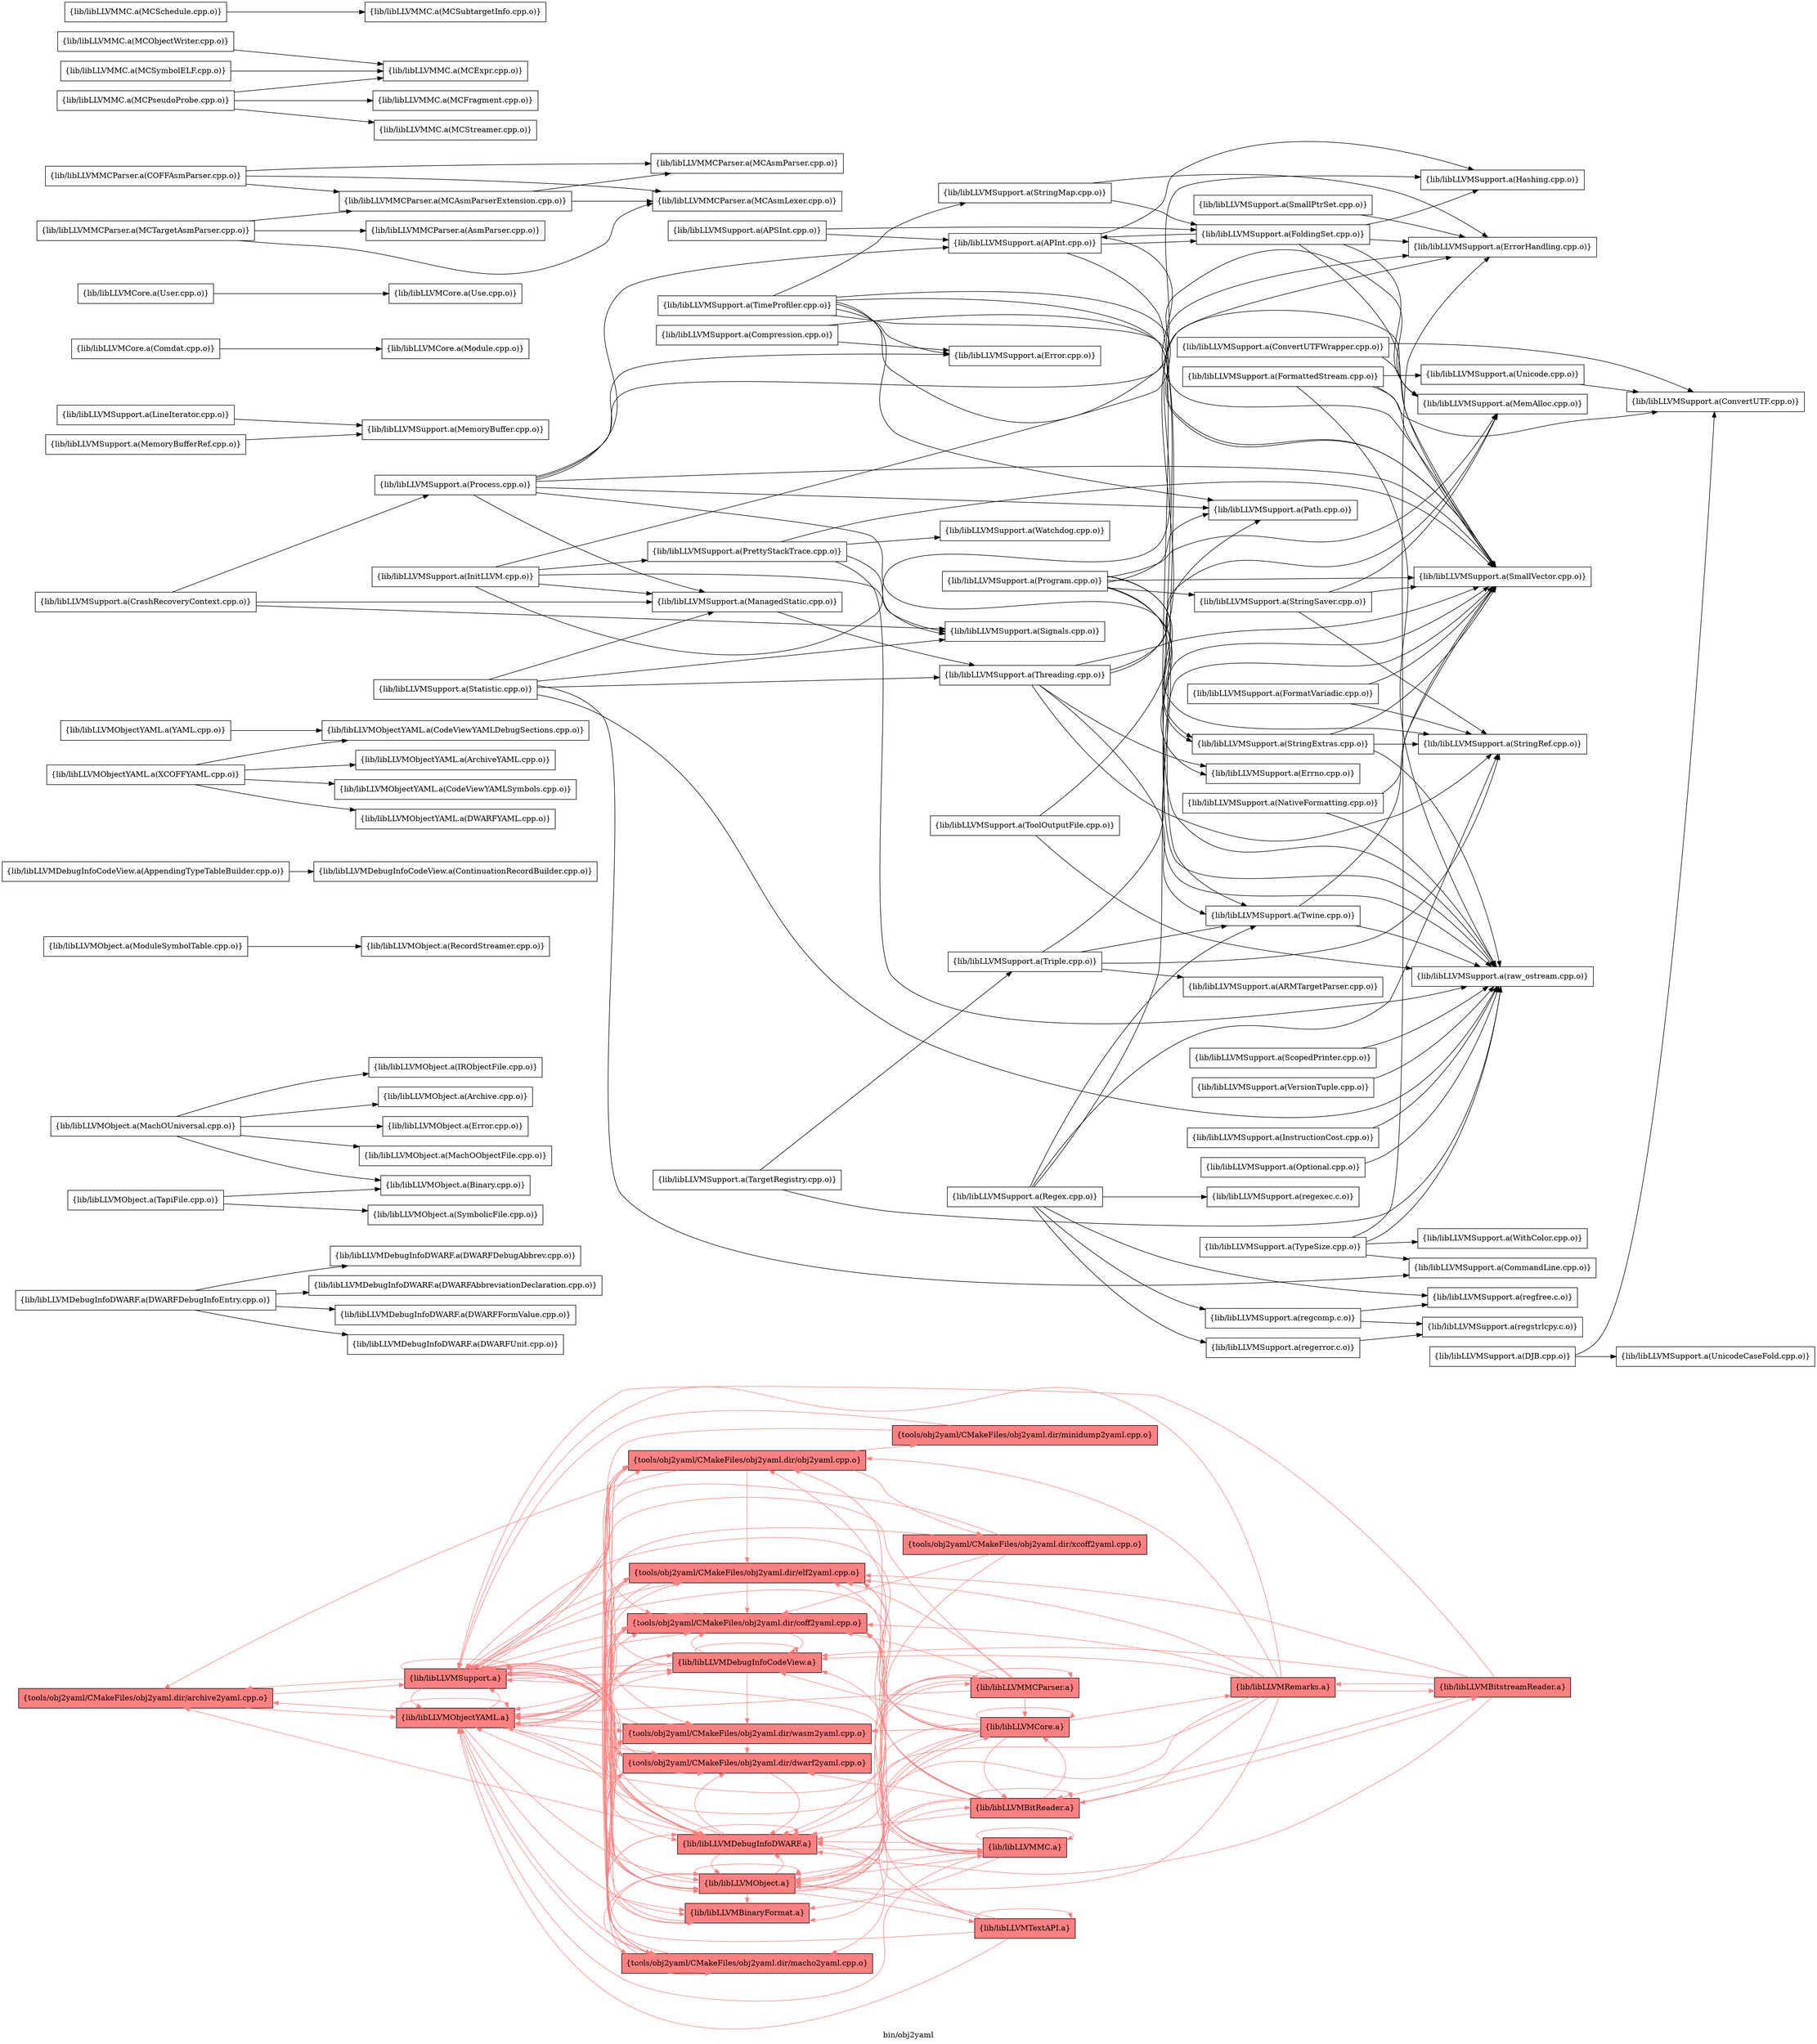 digraph "bin/obj2yaml" {
	label="bin/obj2yaml";
	rankdir="LR"
	{ rank=same; Node0x55c42f91d628;  }
	{ rank=same; Node0x55c42f925148; Node0x55c42f926098;  }
	{ rank=same; Node0x55c42f91e118; Node0x55c42f91e528; Node0x55c42f91d948; Node0x55c42f924dd8; Node0x55c42f91d718; Node0x55c42f91d1c8; Node0x55c42f9255f8; Node0x55c42f91c7c8; Node0x55c42f9214f8; Node0x55c42f91c908;  }
	{ rank=same; Node0x55c42f923618; Node0x55c42f924338; Node0x55c42f923d48; Node0x55c42f922df8; Node0x55c42f923b18; Node0x55c42f923c58; Node0x55c42f9242e8;  }

	Node0x55c42f91d628 [shape=record,shape=box,style=filled,fillcolor="1.000000 0.5 1",group=1,label="{tools/obj2yaml/CMakeFiles/obj2yaml.dir/archive2yaml.cpp.o}"];
	Node0x55c42f91d628 -> Node0x55c42f925148[color="1.000000 0.5 1"];
	Node0x55c42f91d628 -> Node0x55c42f926098[color="1.000000 0.5 1"];
	Node0x55c42f925148 [shape=record,shape=box,style=filled,fillcolor="1.000000 0.5 1",group=1,label="{lib/libLLVMObjectYAML.a}"];
	Node0x55c42f925148 -> Node0x55c42f91d628[color="1.000000 0.5 1"];
	Node0x55c42f925148 -> Node0x55c42f91e118[color="1.000000 0.5 1"];
	Node0x55c42f925148 -> Node0x55c42f925148[color="1.000000 0.5 1"];
	Node0x55c42f925148 -> Node0x55c42f926098[color="1.000000 0.5 1"];
	Node0x55c42f925148 -> Node0x55c42f91e528[color="1.000000 0.5 1"];
	Node0x55c42f925148 -> Node0x55c42f91d948[color="1.000000 0.5 1"];
	Node0x55c42f925148 -> Node0x55c42f924dd8[color="1.000000 0.5 1"];
	Node0x55c42f925148 -> Node0x55c42f91d718[color="1.000000 0.5 1"];
	Node0x55c42f925148 -> Node0x55c42f91d1c8[color="1.000000 0.5 1"];
	Node0x55c42f925148 -> Node0x55c42f9255f8[color="1.000000 0.5 1"];
	Node0x55c42f925148 -> Node0x55c42f91c7c8[color="1.000000 0.5 1"];
	Node0x55c42f925148 -> Node0x55c42f9214f8[color="1.000000 0.5 1"];
	Node0x55c42f926098 [shape=record,shape=box,style=filled,fillcolor="1.000000 0.5 1",group=1,label="{lib/libLLVMSupport.a}"];
	Node0x55c42f926098 -> Node0x55c42f9255f8[color="1.000000 0.5 1"];
	Node0x55c42f926098 -> Node0x55c42f926098[color="1.000000 0.5 1"];
	Node0x55c42f926098 -> Node0x55c42f91e118[color="1.000000 0.5 1"];
	Node0x55c42f926098 -> Node0x55c42f91e528[color="1.000000 0.5 1"];
	Node0x55c42f926098 -> Node0x55c42f91d718[color="1.000000 0.5 1"];
	Node0x55c42f926098 -> Node0x55c42f925148[color="1.000000 0.5 1"];
	Node0x55c42f926098 -> Node0x55c42f91c908[color="1.000000 0.5 1"];
	Node0x55c42f926098 -> Node0x55c42f924dd8[color="1.000000 0.5 1"];
	Node0x55c42f926098 -> Node0x55c42f91d1c8[color="1.000000 0.5 1"];
	Node0x55c42f926098 -> Node0x55c42f91d628[color="1.000000 0.5 1"];
	Node0x55c42f926098 -> Node0x55c42f91d948[color="1.000000 0.5 1"];
	Node0x55c42f91c908 [shape=record,shape=box,style=filled,fillcolor="1.000000 0.5 1",group=1,label="{tools/obj2yaml/CMakeFiles/obj2yaml.dir/obj2yaml.cpp.o}"];
	Node0x55c42f91c908 -> Node0x55c42f91d628[color="1.000000 0.5 1"];
	Node0x55c42f91c908 -> Node0x55c42f91e528[color="1.000000 0.5 1"];
	Node0x55c42f91c908 -> Node0x55c42f91e118[color="1.000000 0.5 1"];
	Node0x55c42f91c908 -> Node0x55c42f924dd8[color="1.000000 0.5 1"];
	Node0x55c42f91c908 -> Node0x55c42f923c58[color="1.000000 0.5 1"];
	Node0x55c42f91c908 -> Node0x55c42f9242e8[color="1.000000 0.5 1"];
	Node0x55c42f91c908 -> Node0x55c42f9214f8[color="1.000000 0.5 1"];
	Node0x55c42f91c908 -> Node0x55c42f91c7c8[color="1.000000 0.5 1"];
	Node0x55c42f91c908 -> Node0x55c42f9255f8[color="1.000000 0.5 1"];
	Node0x55c42f91c908 -> Node0x55c42f926098[color="1.000000 0.5 1"];
	Node0x55c42f91e528 [shape=record,shape=box,style=filled,fillcolor="1.000000 0.5 1",group=1,label="{tools/obj2yaml/CMakeFiles/obj2yaml.dir/coff2yaml.cpp.o}"];
	Node0x55c42f91e528 -> Node0x55c42f91d718[color="1.000000 0.5 1"];
	Node0x55c42f91e528 -> Node0x55c42f9255f8[color="1.000000 0.5 1"];
	Node0x55c42f91e528 -> Node0x55c42f925148[color="1.000000 0.5 1"];
	Node0x55c42f91e528 -> Node0x55c42f926098[color="1.000000 0.5 1"];
	Node0x55c42f91e118 [shape=record,shape=box,style=filled,fillcolor="1.000000 0.5 1",group=1,label="{tools/obj2yaml/CMakeFiles/obj2yaml.dir/elf2yaml.cpp.o}"];
	Node0x55c42f91e118 -> Node0x55c42f91e528[color="1.000000 0.5 1"];
	Node0x55c42f91e118 -> Node0x55c42f91d948[color="1.000000 0.5 1"];
	Node0x55c42f91e118 -> Node0x55c42f91d1c8[color="1.000000 0.5 1"];
	Node0x55c42f91e118 -> Node0x55c42f9255f8[color="1.000000 0.5 1"];
	Node0x55c42f91e118 -> Node0x55c42f925148[color="1.000000 0.5 1"];
	Node0x55c42f91e118 -> Node0x55c42f926098[color="1.000000 0.5 1"];
	Node0x55c42f924dd8 [shape=record,shape=box,style=filled,fillcolor="1.000000 0.5 1",group=1,label="{tools/obj2yaml/CMakeFiles/obj2yaml.dir/macho2yaml.cpp.o}"];
	Node0x55c42f924dd8 -> Node0x55c42f91e528[color="1.000000 0.5 1"];
	Node0x55c42f924dd8 -> Node0x55c42f91d948[color="1.000000 0.5 1"];
	Node0x55c42f924dd8 -> Node0x55c42f91e118[color="1.000000 0.5 1"];
	Node0x55c42f924dd8 -> Node0x55c42f91d1c8[color="1.000000 0.5 1"];
	Node0x55c42f924dd8 -> Node0x55c42f9255f8[color="1.000000 0.5 1"];
	Node0x55c42f924dd8 -> Node0x55c42f925148[color="1.000000 0.5 1"];
	Node0x55c42f924dd8 -> Node0x55c42f926098[color="1.000000 0.5 1"];
	Node0x55c42f923c58 [shape=record,shape=box,style=filled,fillcolor="1.000000 0.5 1",group=1,label="{tools/obj2yaml/CMakeFiles/obj2yaml.dir/minidump2yaml.cpp.o}"];
	Node0x55c42f923c58 -> Node0x55c42f925148[color="1.000000 0.5 1"];
	Node0x55c42f923c58 -> Node0x55c42f926098[color="1.000000 0.5 1"];
	Node0x55c42f9242e8 [shape=record,shape=box,style=filled,fillcolor="1.000000 0.5 1",group=1,label="{tools/obj2yaml/CMakeFiles/obj2yaml.dir/xcoff2yaml.cpp.o}"];
	Node0x55c42f9242e8 -> Node0x55c42f91e528[color="1.000000 0.5 1"];
	Node0x55c42f9242e8 -> Node0x55c42f9255f8[color="1.000000 0.5 1"];
	Node0x55c42f9242e8 -> Node0x55c42f925148[color="1.000000 0.5 1"];
	Node0x55c42f9242e8 -> Node0x55c42f926098[color="1.000000 0.5 1"];
	Node0x55c42f9214f8 [shape=record,shape=box,style=filled,fillcolor="1.000000 0.5 1",group=1,label="{tools/obj2yaml/CMakeFiles/obj2yaml.dir/wasm2yaml.cpp.o}"];
	Node0x55c42f9214f8 -> Node0x55c42f91d948[color="1.000000 0.5 1"];
	Node0x55c42f9214f8 -> Node0x55c42f9255f8[color="1.000000 0.5 1"];
	Node0x55c42f9214f8 -> Node0x55c42f925148[color="1.000000 0.5 1"];
	Node0x55c42f9214f8 -> Node0x55c42f926098[color="1.000000 0.5 1"];
	Node0x55c42f91c7c8 [shape=record,shape=box,style=filled,fillcolor="1.000000 0.5 1",group=1,label="{lib/libLLVMBinaryFormat.a}"];
	Node0x55c42f91c7c8 -> Node0x55c42f91c908[color="1.000000 0.5 1"];
	Node0x55c42f91c7c8 -> Node0x55c42f926098[color="1.000000 0.5 1"];
	Node0x55c42f9255f8 [shape=record,shape=box,style=filled,fillcolor="1.000000 0.5 1",group=1,label="{lib/libLLVMObject.a}"];
	Node0x55c42f9255f8 -> Node0x55c42f91c908[color="1.000000 0.5 1"];
	Node0x55c42f9255f8 -> Node0x55c42f91c7c8[color="1.000000 0.5 1"];
	Node0x55c42f9255f8 -> Node0x55c42f9255f8[color="1.000000 0.5 1"];
	Node0x55c42f9255f8 -> Node0x55c42f926098[color="1.000000 0.5 1"];
	Node0x55c42f9255f8 -> Node0x55c42f91e528[color="1.000000 0.5 1"];
	Node0x55c42f9255f8 -> Node0x55c42f91e118[color="1.000000 0.5 1"];
	Node0x55c42f9255f8 -> Node0x55c42f91d1c8[color="1.000000 0.5 1"];
	Node0x55c42f9255f8 -> Node0x55c42f923618[color="1.000000 0.5 1"];
	Node0x55c42f9255f8 -> Node0x55c42f924338[color="1.000000 0.5 1"];
	Node0x55c42f9255f8 -> Node0x55c42f923d48[color="1.000000 0.5 1"];
	Node0x55c42f9255f8 -> Node0x55c42f922df8[color="1.000000 0.5 1"];
	Node0x55c42f9255f8 -> Node0x55c42f924dd8[color="1.000000 0.5 1"];
	Node0x55c42f9255f8 -> Node0x55c42f91d948[color="1.000000 0.5 1"];
	Node0x55c42f9255f8 -> Node0x55c42f923b18[color="1.000000 0.5 1"];
	Node0x55c42f9255f8 -> Node0x55c42f9214f8[color="1.000000 0.5 1"];
	Node0x55c42f91d718 [shape=record,shape=box,style=filled,fillcolor="1.000000 0.5 1",group=1,label="{lib/libLLVMDebugInfoCodeView.a}"];
	Node0x55c42f91d718 -> Node0x55c42f91e528[color="1.000000 0.5 1"];
	Node0x55c42f91d718 -> Node0x55c42f926098[color="1.000000 0.5 1"];
	Node0x55c42f91d718 -> Node0x55c42f91d718[color="1.000000 0.5 1"];
	Node0x55c42f91d718 -> Node0x55c42f9214f8[color="1.000000 0.5 1"];
	Node0x55c42f91d718 -> Node0x55c42f925148[color="1.000000 0.5 1"];
	Node0x55c42f91d718 -> Node0x55c42f91e118[color="1.000000 0.5 1"];
	Node0x55c42f91d718 -> Node0x55c42f924dd8[color="1.000000 0.5 1"];
	Node0x55c42f91d718 -> Node0x55c42f9255f8[color="1.000000 0.5 1"];
	Node0x55c42f91d718 -> Node0x55c42f91d1c8[color="1.000000 0.5 1"];
	Node0x55c42f91d948 [shape=record,shape=box,style=filled,fillcolor="1.000000 0.5 1",group=1,label="{tools/obj2yaml/CMakeFiles/obj2yaml.dir/dwarf2yaml.cpp.o}"];
	Node0x55c42f91d948 -> Node0x55c42f91e528[color="1.000000 0.5 1"];
	Node0x55c42f91d948 -> Node0x55c42f91d1c8[color="1.000000 0.5 1"];
	Node0x55c42f91d948 -> Node0x55c42f926098[color="1.000000 0.5 1"];
	Node0x55c42f91d1c8 [shape=record,shape=box,style=filled,fillcolor="1.000000 0.5 1",group=1,label="{lib/libLLVMDebugInfoDWARF.a}"];
	Node0x55c42f91d1c8 -> Node0x55c42f91d628[color="1.000000 0.5 1"];
	Node0x55c42f91d1c8 -> Node0x55c42f91e528[color="1.000000 0.5 1"];
	Node0x55c42f91d1c8 -> Node0x55c42f91d948[color="1.000000 0.5 1"];
	Node0x55c42f91d1c8 -> Node0x55c42f91e118[color="1.000000 0.5 1"];
	Node0x55c42f91d1c8 -> Node0x55c42f91d718[color="1.000000 0.5 1"];
	Node0x55c42f91d1c8 -> Node0x55c42f91c7c8[color="1.000000 0.5 1"];
	Node0x55c42f91d1c8 -> Node0x55c42f9255f8[color="1.000000 0.5 1"];
	Node0x55c42f91d1c8 -> Node0x55c42f91d1c8[color="1.000000 0.5 1"];
	Node0x55c42f91d1c8 -> Node0x55c42f926098[color="1.000000 0.5 1"];
	Node0x55c42f91d1c8 -> Node0x55c42f923618[color="1.000000 0.5 1"];
	Node0x55c42f91d1c8 -> Node0x55c42f9214f8[color="1.000000 0.5 1"];
	Node0x55c42f91d1c8 -> Node0x55c42f91c908[color="1.000000 0.5 1"];
	Node0x55c42f923618 [shape=record,shape=box,style=filled,fillcolor="1.000000 0.5 1",group=1,label="{lib/libLLVMMC.a}"];
	Node0x55c42f923618 -> Node0x55c42f91d718[color="1.000000 0.5 1"];
	Node0x55c42f923618 -> Node0x55c42f9255f8[color="1.000000 0.5 1"];
	Node0x55c42f923618 -> Node0x55c42f926098[color="1.000000 0.5 1"];
	Node0x55c42f923618 -> Node0x55c42f923618[color="1.000000 0.5 1"];
	Node0x55c42f923618 -> Node0x55c42f91e528[color="1.000000 0.5 1"];
	Node0x55c42f923618 -> Node0x55c42f91e118[color="1.000000 0.5 1"];
	Node0x55c42f923618 -> Node0x55c42f91c7c8[color="1.000000 0.5 1"];
	Node0x55c42f923618 -> Node0x55c42f925148[color="1.000000 0.5 1"];
	Node0x55c42f923618 -> Node0x55c42f922df8[color="1.000000 0.5 1"];
	Node0x55c42f923618 -> Node0x55c42f91d1c8[color="1.000000 0.5 1"];
	Node0x55c42f9209b8 [shape=record,shape=box,group=0,label="{lib/libLLVMDebugInfoDWARF.a(DWARFDebugInfoEntry.cpp.o)}"];
	Node0x55c42f9209b8 -> Node0x55c42f925aa8;
	Node0x55c42f9209b8 -> Node0x55c42f925648;
	Node0x55c42f9209b8 -> Node0x55c42f91d088;
	Node0x55c42f9209b8 -> Node0x55c42f923ca8;
	Node0x55c42f925aa8 [shape=record,shape=box,group=0,label="{lib/libLLVMDebugInfoDWARF.a(DWARFDebugAbbrev.cpp.o)}"];
	Node0x55c42f925648 [shape=record,shape=box,group=0,label="{lib/libLLVMDebugInfoDWARF.a(DWARFAbbreviationDeclaration.cpp.o)}"];
	Node0x55c42f91d088 [shape=record,shape=box,group=0,label="{lib/libLLVMDebugInfoDWARF.a(DWARFFormValue.cpp.o)}"];
	Node0x55c42f923ca8 [shape=record,shape=box,group=0,label="{lib/libLLVMDebugInfoDWARF.a(DWARFUnit.cpp.o)}"];
	Node0x55c42f91f6f8 [shape=record,shape=box,group=0,label="{lib/libLLVMObject.a(MachOUniversal.cpp.o)}"];
	Node0x55c42f91f6f8 -> Node0x55c42f91fe28;
	Node0x55c42f91f6f8 -> Node0x55c42f91fb08;
	Node0x55c42f91f6f8 -> Node0x55c42f91f8d8;
	Node0x55c42f91f6f8 -> Node0x55c42f921408;
	Node0x55c42f91f6f8 -> Node0x55c42f922128;
	Node0x55c42f91fe28 [shape=record,shape=box,group=0,label="{lib/libLLVMObject.a(IRObjectFile.cpp.o)}"];
	Node0x55c42f91fb08 [shape=record,shape=box,group=0,label="{lib/libLLVMObject.a(Binary.cpp.o)}"];
	Node0x55c42f91f8d8 [shape=record,shape=box,group=0,label="{lib/libLLVMObject.a(Archive.cpp.o)}"];
	Node0x55c42f921408 [shape=record,shape=box,group=0,label="{lib/libLLVMObject.a(Error.cpp.o)}"];
	Node0x55c42f922128 [shape=record,shape=box,group=0,label="{lib/libLLVMObject.a(MachOObjectFile.cpp.o)}"];
	Node0x55c42f924338 [shape=record,shape=box,style=filled,fillcolor="1.000000 0.5 1",group=1,label="{lib/libLLVMBitReader.a}"];
	Node0x55c42f924338 -> Node0x55c42f91c908[color="1.000000 0.5 1"];
	Node0x55c42f924338 -> Node0x55c42f91e528[color="1.000000 0.5 1"];
	Node0x55c42f924338 -> Node0x55c42f91e118[color="1.000000 0.5 1"];
	Node0x55c42f924338 -> Node0x55c42f91d1c8[color="1.000000 0.5 1"];
	Node0x55c42f924338 -> Node0x55c42f9255f8[color="1.000000 0.5 1"];
	Node0x55c42f924338 -> Node0x55c42f926098[color="1.000000 0.5 1"];
	Node0x55c42f924338 -> Node0x55c42f924748[color="1.000000 0.5 1"];
	Node0x55c42f924338 -> Node0x55c42f924338[color="1.000000 0.5 1"];
	Node0x55c42f924338 -> Node0x55c42f923d48[color="1.000000 0.5 1"];
	Node0x55c42f924338 -> Node0x55c42f91d948[color="1.000000 0.5 1"];
	Node0x55c42f924338 -> Node0x55c42f924dd8[color="1.000000 0.5 1"];
	Node0x55c42f923d48 [shape=record,shape=box,style=filled,fillcolor="1.000000 0.5 1",group=1,label="{lib/libLLVMCore.a}"];
	Node0x55c42f923d48 -> Node0x55c42f91d1c8[color="1.000000 0.5 1"];
	Node0x55c42f923d48 -> Node0x55c42f9255f8[color="1.000000 0.5 1"];
	Node0x55c42f923d48 -> Node0x55c42f926098[color="1.000000 0.5 1"];
	Node0x55c42f923d48 -> Node0x55c42f924338[color="1.000000 0.5 1"];
	Node0x55c42f923d48 -> Node0x55c42f923d48[color="1.000000 0.5 1"];
	Node0x55c42f923d48 -> Node0x55c42f91c908[color="1.000000 0.5 1"];
	Node0x55c42f923d48 -> Node0x55c42f91d718[color="1.000000 0.5 1"];
	Node0x55c42f923d48 -> Node0x55c42f91c7c8[color="1.000000 0.5 1"];
	Node0x55c42f923d48 -> Node0x55c42f91e528[color="1.000000 0.5 1"];
	Node0x55c42f923d48 -> Node0x55c42f91e118[color="1.000000 0.5 1"];
	Node0x55c42f923d48 -> Node0x55c42f924ce8[color="1.000000 0.5 1"];
	Node0x55c42f923d48 -> Node0x55c42f925148[color="1.000000 0.5 1"];
	Node0x55c42f923d48 -> Node0x55c42f9214f8[color="1.000000 0.5 1"];
	Node0x55c42f91e9d8 [shape=record,shape=box,group=0,label="{lib/libLLVMObject.a(ModuleSymbolTable.cpp.o)}"];
	Node0x55c42f91e9d8 -> Node0x55c42f91c598;
	Node0x55c42f91c598 [shape=record,shape=box,group=0,label="{lib/libLLVMObject.a(RecordStreamer.cpp.o)}"];
	Node0x55c42f922df8 [shape=record,shape=box,style=filled,fillcolor="1.000000 0.5 1",group=1,label="{lib/libLLVMMCParser.a}"];
	Node0x55c42f922df8 -> Node0x55c42f91e528[color="1.000000 0.5 1"];
	Node0x55c42f922df8 -> Node0x55c42f91e118[color="1.000000 0.5 1"];
	Node0x55c42f922df8 -> Node0x55c42f9255f8[color="1.000000 0.5 1"];
	Node0x55c42f922df8 -> Node0x55c42f91d1c8[color="1.000000 0.5 1"];
	Node0x55c42f922df8 -> Node0x55c42f926098[color="1.000000 0.5 1"];
	Node0x55c42f922df8 -> Node0x55c42f922df8[color="1.000000 0.5 1"];
	Node0x55c42f922df8 -> Node0x55c42f923618[color="1.000000 0.5 1"];
	Node0x55c42f922df8 -> Node0x55c42f925148[color="1.000000 0.5 1"];
	Node0x55c42f922df8 -> Node0x55c42f923d48[color="1.000000 0.5 1"];
	Node0x55c42f923b18 [shape=record,shape=box,style=filled,fillcolor="1.000000 0.5 1",group=1,label="{lib/libLLVMTextAPI.a}"];
	Node0x55c42f923b18 -> Node0x55c42f926098[color="1.000000 0.5 1"];
	Node0x55c42f923b18 -> Node0x55c42f923b18[color="1.000000 0.5 1"];
	Node0x55c42f923b18 -> Node0x55c42f91e528[color="1.000000 0.5 1"];
	Node0x55c42f923b18 -> Node0x55c42f9255f8[color="1.000000 0.5 1"];
	Node0x55c42f923b18 -> Node0x55c42f91d1c8[color="1.000000 0.5 1"];
	Node0x55c42f923b18 -> Node0x55c42f925148[color="1.000000 0.5 1"];
	Node0x55c42f91c958 [shape=record,shape=box,group=0,label="{lib/libLLVMObject.a(TapiFile.cpp.o)}"];
	Node0x55c42f91c958 -> Node0x55c42f926188;
	Node0x55c42f91c958 -> Node0x55c42f91fb08;
	Node0x55c42f926188 [shape=record,shape=box,group=0,label="{lib/libLLVMObject.a(SymbolicFile.cpp.o)}"];
	Node0x55c42f921f48 [shape=record,shape=box,group=0,label="{lib/libLLVMDebugInfoCodeView.a(AppendingTypeTableBuilder.cpp.o)}"];
	Node0x55c42f921f48 -> Node0x55c42f925328;
	Node0x55c42f925328 [shape=record,shape=box,group=0,label="{lib/libLLVMDebugInfoCodeView.a(ContinuationRecordBuilder.cpp.o)}"];
	Node0x55c42f920378 [shape=record,shape=box,group=0,label="{lib/libLLVMObjectYAML.a(XCOFFYAML.cpp.o)}"];
	Node0x55c42f920378 -> Node0x55c42f9243d8;
	Node0x55c42f920378 -> Node0x55c42f924ec8;
	Node0x55c42f920378 -> Node0x55c42f9260e8;
	Node0x55c42f920378 -> Node0x55c42f925cd8;
	Node0x55c42f9243d8 [shape=record,shape=box,group=0,label="{lib/libLLVMObjectYAML.a(ArchiveYAML.cpp.o)}"];
	Node0x55c42f924ec8 [shape=record,shape=box,group=0,label="{lib/libLLVMObjectYAML.a(CodeViewYAMLDebugSections.cpp.o)}"];
	Node0x55c42f9260e8 [shape=record,shape=box,group=0,label="{lib/libLLVMObjectYAML.a(CodeViewYAMLSymbols.cpp.o)}"];
	Node0x55c42f925cd8 [shape=record,shape=box,group=0,label="{lib/libLLVMObjectYAML.a(DWARFYAML.cpp.o)}"];
	Node0x55c42f920af8 [shape=record,shape=box,group=0,label="{lib/libLLVMObjectYAML.a(YAML.cpp.o)}"];
	Node0x55c42f920af8 -> Node0x55c42f924ec8;
	Node0x55c42f91d218 [shape=record,shape=box,group=0,label="{lib/libLLVMSupport.a(APInt.cpp.o)}"];
	Node0x55c42f91d218 -> Node0x55c42f9254b8;
	Node0x55c42f91d218 -> Node0x55c42f921db8;
	Node0x55c42f91d218 -> Node0x55c42f922538;
	Node0x55c42f91d218 -> Node0x55c42f925508;
	Node0x55c42f9254b8 [shape=record,shape=box,group=0,label="{lib/libLLVMSupport.a(FoldingSet.cpp.o)}"];
	Node0x55c42f9254b8 -> Node0x55c42f91d218;
	Node0x55c42f9254b8 -> Node0x55c42f9262c8;
	Node0x55c42f9254b8 -> Node0x55c42f921db8;
	Node0x55c42f9254b8 -> Node0x55c42f91df38;
	Node0x55c42f9254b8 -> Node0x55c42f922538;
	Node0x55c42f921db8 [shape=record,shape=box,group=0,label="{lib/libLLVMSupport.a(Hashing.cpp.o)}"];
	Node0x55c42f922538 [shape=record,shape=box,group=0,label="{lib/libLLVMSupport.a(SmallVector.cpp.o)}"];
	Node0x55c42f925508 [shape=record,shape=box,group=0,label="{lib/libLLVMSupport.a(raw_ostream.cpp.o)}"];
	Node0x55c42f91cc28 [shape=record,shape=box,group=0,label="{lib/libLLVMSupport.a(APSInt.cpp.o)}"];
	Node0x55c42f91cc28 -> Node0x55c42f91d218;
	Node0x55c42f91cc28 -> Node0x55c42f9254b8;
	Node0x55c42f924518 [shape=record,shape=box,group=0,label="{lib/libLLVMSupport.a(Compression.cpp.o)}"];
	Node0x55c42f924518 -> Node0x55c42f9244c8;
	Node0x55c42f924518 -> Node0x55c42f922538;
	Node0x55c42f9244c8 [shape=record,shape=box,group=0,label="{lib/libLLVMSupport.a(Error.cpp.o)}"];
	Node0x55c42f924c98 [shape=record,shape=box,group=0,label="{lib/libLLVMSupport.a(ConvertUTFWrapper.cpp.o)}"];
	Node0x55c42f924c98 -> Node0x55c42f91c6d8;
	Node0x55c42f924c98 -> Node0x55c42f922538;
	Node0x55c42f91c6d8 [shape=record,shape=box,group=0,label="{lib/libLLVMSupport.a(ConvertUTF.cpp.o)}"];
	Node0x55c42f91e168 [shape=record,shape=box,group=0,label="{lib/libLLVMSupport.a(DJB.cpp.o)}"];
	Node0x55c42f91e168 -> Node0x55c42f91c6d8;
	Node0x55c42f91e168 -> Node0x55c42f91eca8;
	Node0x55c42f91eca8 [shape=record,shape=box,group=0,label="{lib/libLLVMSupport.a(UnicodeCaseFold.cpp.o)}"];
	Node0x55c42f9262c8 [shape=record,shape=box,group=0,label="{lib/libLLVMSupport.a(ErrorHandling.cpp.o)}"];
	Node0x55c42f91df38 [shape=record,shape=box,group=0,label="{lib/libLLVMSupport.a(MemAlloc.cpp.o)}"];
	Node0x55c42f922588 [shape=record,shape=box,group=0,label="{lib/libLLVMSupport.a(FormatVariadic.cpp.o)}"];
	Node0x55c42f922588 -> Node0x55c42f922538;
	Node0x55c42f922588 -> Node0x55c42f925698;
	Node0x55c42f925698 [shape=record,shape=box,group=0,label="{lib/libLLVMSupport.a(StringRef.cpp.o)}"];
	Node0x55c42f9256e8 [shape=record,shape=box,group=0,label="{lib/libLLVMSupport.a(InitLLVM.cpp.o)}"];
	Node0x55c42f9256e8 -> Node0x55c42f9262c8;
	Node0x55c42f9256e8 -> Node0x55c42f91d808;
	Node0x55c42f9256e8 -> Node0x55c42f91df38;
	Node0x55c42f9256e8 -> Node0x55c42f920468;
	Node0x55c42f9256e8 -> Node0x55c42f925788;
	Node0x55c42f91d808 [shape=record,shape=box,group=0,label="{lib/libLLVMSupport.a(ManagedStatic.cpp.o)}"];
	Node0x55c42f91d808 -> Node0x55c42f924568;
	Node0x55c42f920468 [shape=record,shape=box,group=0,label="{lib/libLLVMSupport.a(PrettyStackTrace.cpp.o)}"];
	Node0x55c42f920468 -> Node0x55c42f922538;
	Node0x55c42f920468 -> Node0x55c42f925508;
	Node0x55c42f920468 -> Node0x55c42f925788;
	Node0x55c42f920468 -> Node0x55c42f923258;
	Node0x55c42f925788 [shape=record,shape=box,group=0,label="{lib/libLLVMSupport.a(Signals.cpp.o)}"];
	Node0x55c42f924568 [shape=record,shape=box,group=0,label="{lib/libLLVMSupport.a(Threading.cpp.o)}"];
	Node0x55c42f924568 -> Node0x55c42f9262c8;
	Node0x55c42f924568 -> Node0x55c42f91df38;
	Node0x55c42f924568 -> Node0x55c42f922538;
	Node0x55c42f924568 -> Node0x55c42f925698;
	Node0x55c42f924568 -> Node0x55c42f91e398;
	Node0x55c42f924568 -> Node0x55c42f925fa8;
	Node0x55c42f91cd68 [shape=record,shape=box,group=0,label="{lib/libLLVMSupport.a(NativeFormatting.cpp.o)}"];
	Node0x55c42f91cd68 -> Node0x55c42f922538;
	Node0x55c42f91cd68 -> Node0x55c42f925508;
	Node0x55c42f91d308 [shape=record,shape=box,group=0,label="{lib/libLLVMSupport.a(Optional.cpp.o)}"];
	Node0x55c42f91d308 -> Node0x55c42f925508;
	Node0x55c42f923258 [shape=record,shape=box,group=0,label="{lib/libLLVMSupport.a(Watchdog.cpp.o)}"];
	Node0x55c42f91eed8 [shape=record,shape=box,group=0,label="{lib/libLLVMSupport.a(ScopedPrinter.cpp.o)}"];
	Node0x55c42f91eed8 -> Node0x55c42f925508;
	Node0x55c42f9231b8 [shape=record,shape=box,group=0,label="{lib/libLLVMSupport.a(SmallPtrSet.cpp.o)}"];
	Node0x55c42f9231b8 -> Node0x55c42f9262c8;
	Node0x55c42f925c38 [shape=record,shape=box,group=0,label="{lib/libLLVMSupport.a(StringMap.cpp.o)}"];
	Node0x55c42f925c38 -> Node0x55c42f9262c8;
	Node0x55c42f925c38 -> Node0x55c42f9254b8;
	Node0x55c42f926368 [shape=record,shape=box,group=0,label="{lib/libLLVMSupport.a(StringSaver.cpp.o)}"];
	Node0x55c42f926368 -> Node0x55c42f91df38;
	Node0x55c42f926368 -> Node0x55c42f922538;
	Node0x55c42f926368 -> Node0x55c42f925698;
	Node0x55c42f924e28 [shape=record,shape=box,group=0,label="{lib/libLLVMSupport.a(Triple.cpp.o)}"];
	Node0x55c42f924e28 -> Node0x55c42f922538;
	Node0x55c42f924e28 -> Node0x55c42f925698;
	Node0x55c42f924e28 -> Node0x55c42f924158;
	Node0x55c42f924e28 -> Node0x55c42f91e398;
	Node0x55c42f924158 [shape=record,shape=box,group=0,label="{lib/libLLVMSupport.a(ARMTargetParser.cpp.o)}"];
	Node0x55c42f91e398 [shape=record,shape=box,group=0,label="{lib/libLLVMSupport.a(Twine.cpp.o)}"];
	Node0x55c42f91e398 -> Node0x55c42f922538;
	Node0x55c42f91e398 -> Node0x55c42f925508;
	Node0x55c42f91dc18 [shape=record,shape=box,group=0,label="{lib/libLLVMSupport.a(TypeSize.cpp.o)}"];
	Node0x55c42f91dc18 -> Node0x55c42f923f28;
	Node0x55c42f91dc18 -> Node0x55c42f9262c8;
	Node0x55c42f91dc18 -> Node0x55c42f923578;
	Node0x55c42f91dc18 -> Node0x55c42f925508;
	Node0x55c42f923f28 [shape=record,shape=box,group=0,label="{lib/libLLVMSupport.a(CommandLine.cpp.o)}"];
	Node0x55c42f923578 [shape=record,shape=box,group=0,label="{lib/libLLVMSupport.a(WithColor.cpp.o)}"];
	Node0x55c42f922678 [shape=record,shape=box,group=0,label="{lib/libLLVMSupport.a(Unicode.cpp.o)}"];
	Node0x55c42f922678 -> Node0x55c42f91c6d8;
	Node0x55c42f921548 [shape=record,shape=box,group=0,label="{lib/libLLVMSupport.a(LineIterator.cpp.o)}"];
	Node0x55c42f921548 -> Node0x55c42f91e6b8;
	Node0x55c42f91e6b8 [shape=record,shape=box,group=0,label="{lib/libLLVMSupport.a(MemoryBuffer.cpp.o)}"];
	Node0x55c42f926228 [shape=record,shape=box,group=0,label="{lib/libLLVMSupport.a(VersionTuple.cpp.o)}"];
	Node0x55c42f926228 -> Node0x55c42f925508;
	Node0x55c42f91e078 [shape=record,shape=box,group=0,label="{lib/libLLVMSupport.a(Process.cpp.o)}"];
	Node0x55c42f91e078 -> Node0x55c42f91d218;
	Node0x55c42f91e078 -> Node0x55c42f9244c8;
	Node0x55c42f91e078 -> Node0x55c42f921db8;
	Node0x55c42f91e078 -> Node0x55c42f91d808;
	Node0x55c42f91e078 -> Node0x55c42f922538;
	Node0x55c42f91e078 -> Node0x55c42f924798;
	Node0x55c42f91e078 -> Node0x55c42f91c778;
	Node0x55c42f924798 [shape=record,shape=box,group=0,label="{lib/libLLVMSupport.a(Path.cpp.o)}"];
	Node0x55c42f91c778 [shape=record,shape=box,group=0,label="{lib/libLLVMSupport.a(StringExtras.cpp.o)}"];
	Node0x55c42f91c778 -> Node0x55c42f922538;
	Node0x55c42f91c778 -> Node0x55c42f925698;
	Node0x55c42f91c778 -> Node0x55c42f925508;
	Node0x55c42f91d3f8 [shape=record,shape=box,group=0,label="{lib/libLLVMSupport.a(CrashRecoveryContext.cpp.o)}"];
	Node0x55c42f91d3f8 -> Node0x55c42f91d808;
	Node0x55c42f91d3f8 -> Node0x55c42f91e078;
	Node0x55c42f91d3f8 -> Node0x55c42f925788;
	Node0x55c42f925d78 [shape=record,shape=box,group=0,label="{lib/libLLVMSupport.a(Program.cpp.o)}"];
	Node0x55c42f925d78 -> Node0x55c42f91df38;
	Node0x55c42f925d78 -> Node0x55c42f922538;
	Node0x55c42f925d78 -> Node0x55c42f926368;
	Node0x55c42f925d78 -> Node0x55c42f925698;
	Node0x55c42f925d78 -> Node0x55c42f925508;
	Node0x55c42f925d78 -> Node0x55c42f924798;
	Node0x55c42f925d78 -> Node0x55c42f91c778;
	Node0x55c42f925d78 -> Node0x55c42f925fa8;
	Node0x55c42f925fa8 [shape=record,shape=box,group=0,label="{lib/libLLVMSupport.a(Errno.cpp.o)}"];
	Node0x55c42f9246a8 [shape=record,shape=box,group=0,label="{lib/libLLVMSupport.a(TargetRegistry.cpp.o)}"];
	Node0x55c42f9246a8 -> Node0x55c42f924e28;
	Node0x55c42f9246a8 -> Node0x55c42f925508;
	Node0x55c42f924748 [shape=record,shape=box,style=filled,fillcolor="1.000000 0.5 1",group=1,label="{lib/libLLVMBitstreamReader.a}"];
	Node0x55c42f924748 -> Node0x55c42f91e118[color="1.000000 0.5 1"];
	Node0x55c42f924748 -> Node0x55c42f91d718[color="1.000000 0.5 1"];
	Node0x55c42f924748 -> Node0x55c42f91d1c8[color="1.000000 0.5 1"];
	Node0x55c42f924748 -> Node0x55c42f926098[color="1.000000 0.5 1"];
	Node0x55c42f924748 -> Node0x55c42f924338[color="1.000000 0.5 1"];
	Node0x55c42f924748 -> Node0x55c42f924ce8[color="1.000000 0.5 1"];
	Node0x55c42f924bf8 [shape=record,shape=box,group=0,label="{lib/libLLVMSupport.a(MemoryBufferRef.cpp.o)}"];
	Node0x55c42f924bf8 -> Node0x55c42f91e6b8;
	Node0x55c42f925198 [shape=record,shape=box,group=0,label="{lib/libLLVMSupport.a(FormattedStream.cpp.o)}"];
	Node0x55c42f925198 -> Node0x55c42f91c6d8;
	Node0x55c42f925198 -> Node0x55c42f922538;
	Node0x55c42f925198 -> Node0x55c42f922678;
	Node0x55c42f925198 -> Node0x55c42f925508;
	Node0x55c42f921958 [shape=record,shape=box,group=0,label="{lib/libLLVMSupport.a(Regex.cpp.o)}"];
	Node0x55c42f921958 -> Node0x55c42f922538;
	Node0x55c42f921958 -> Node0x55c42f925698;
	Node0x55c42f921958 -> Node0x55c42f91e398;
	Node0x55c42f921958 -> Node0x55c42f921868;
	Node0x55c42f921958 -> Node0x55c42f923168;
	Node0x55c42f921958 -> Node0x55c42f925418;
	Node0x55c42f921958 -> Node0x55c42f924b58;
	Node0x55c42f921868 [shape=record,shape=box,group=0,label="{lib/libLLVMSupport.a(regcomp.c.o)}"];
	Node0x55c42f921868 -> Node0x55c42f923348;
	Node0x55c42f921868 -> Node0x55c42f923168;
	Node0x55c42f923168 [shape=record,shape=box,group=0,label="{lib/libLLVMSupport.a(regfree.c.o)}"];
	Node0x55c42f925418 [shape=record,shape=box,group=0,label="{lib/libLLVMSupport.a(regerror.c.o)}"];
	Node0x55c42f925418 -> Node0x55c42f923348;
	Node0x55c42f924b58 [shape=record,shape=box,group=0,label="{lib/libLLVMSupport.a(regexec.c.o)}"];
	Node0x55c42f923348 [shape=record,shape=box,group=0,label="{lib/libLLVMSupport.a(regstrlcpy.c.o)}"];
	Node0x55c42f923cf8 [shape=record,shape=box,group=0,label="{lib/libLLVMCore.a(Comdat.cpp.o)}"];
	Node0x55c42f923cf8 -> Node0x55c42f924b08;
	Node0x55c42f924b08 [shape=record,shape=box,group=0,label="{lib/libLLVMCore.a(Module.cpp.o)}"];
	Node0x55c42f923c08 [shape=record,shape=box,group=0,label="{lib/libLLVMSupport.a(InstructionCost.cpp.o)}"];
	Node0x55c42f923c08 -> Node0x55c42f925508;
	Node0x55c42f924ce8 [shape=record,shape=box,style=filled,fillcolor="1.000000 0.5 1",group=1,label="{lib/libLLVMRemarks.a}"];
	Node0x55c42f924ce8 -> Node0x55c42f91d1c8[color="1.000000 0.5 1"];
	Node0x55c42f924ce8 -> Node0x55c42f926098[color="1.000000 0.5 1"];
	Node0x55c42f924ce8 -> Node0x55c42f91d718[color="1.000000 0.5 1"];
	Node0x55c42f924ce8 -> Node0x55c42f924338[color="1.000000 0.5 1"];
	Node0x55c42f924ce8 -> Node0x55c42f91e528[color="1.000000 0.5 1"];
	Node0x55c42f924ce8 -> Node0x55c42f91e118[color="1.000000 0.5 1"];
	Node0x55c42f924ce8 -> Node0x55c42f91c908[color="1.000000 0.5 1"];
	Node0x55c42f924ce8 -> Node0x55c42f9255f8[color="1.000000 0.5 1"];
	Node0x55c42f924ce8 -> Node0x55c42f924748[color="1.000000 0.5 1"];
	Node0x55c42f924ce8 -> Node0x55c42f925148[color="1.000000 0.5 1"];
	Node0x55c42f91e8e8 [shape=record,shape=box,group=0,label="{lib/libLLVMSupport.a(ToolOutputFile.cpp.o)}"];
	Node0x55c42f91e8e8 -> Node0x55c42f925508;
	Node0x55c42f91e8e8 -> Node0x55c42f924798;
	Node0x55c42f9263b8 [shape=record,shape=box,group=0,label="{lib/libLLVMSupport.a(Statistic.cpp.o)}"];
	Node0x55c42f9263b8 -> Node0x55c42f923f28;
	Node0x55c42f9263b8 -> Node0x55c42f91d808;
	Node0x55c42f9263b8 -> Node0x55c42f925508;
	Node0x55c42f9263b8 -> Node0x55c42f925788;
	Node0x55c42f9263b8 -> Node0x55c42f924568;
	Node0x55c42f91dd08 [shape=record,shape=box,group=0,label="{lib/libLLVMCore.a(User.cpp.o)}"];
	Node0x55c42f91dd08 -> Node0x55c42f91d128;
	Node0x55c42f91d128 [shape=record,shape=box,group=0,label="{lib/libLLVMCore.a(Use.cpp.o)}"];
	Node0x55c42f91ee38 [shape=record,shape=box,group=0,label="{lib/libLLVMSupport.a(TimeProfiler.cpp.o)}"];
	Node0x55c42f91ee38 -> Node0x55c42f9244c8;
	Node0x55c42f91ee38 -> Node0x55c42f91df38;
	Node0x55c42f91ee38 -> Node0x55c42f922538;
	Node0x55c42f91ee38 -> Node0x55c42f925c38;
	Node0x55c42f91ee38 -> Node0x55c42f91e398;
	Node0x55c42f91ee38 -> Node0x55c42f925508;
	Node0x55c42f91ee38 -> Node0x55c42f924798;
	Node0x55c42f91c8b8 [shape=record,shape=box,group=0,label="{lib/libLLVMMCParser.a(COFFAsmParser.cpp.o)}"];
	Node0x55c42f91c8b8 -> Node0x55c42f9201e8;
	Node0x55c42f91c8b8 -> Node0x55c42f924fb8;
	Node0x55c42f91c8b8 -> Node0x55c42f924888;
	Node0x55c42f9201e8 [shape=record,shape=box,group=0,label="{lib/libLLVMMCParser.a(MCAsmLexer.cpp.o)}"];
	Node0x55c42f924fb8 [shape=record,shape=box,group=0,label="{lib/libLLVMMCParser.a(MCAsmParser.cpp.o)}"];
	Node0x55c42f924888 [shape=record,shape=box,group=0,label="{lib/libLLVMMCParser.a(MCAsmParserExtension.cpp.o)}"];
	Node0x55c42f924888 -> Node0x55c42f9201e8;
	Node0x55c42f924888 -> Node0x55c42f924fb8;
	Node0x55c42f91dc68 [shape=record,shape=box,group=0,label="{lib/libLLVMMCParser.a(MCTargetAsmParser.cpp.o)}"];
	Node0x55c42f91dc68 -> Node0x55c42f91e1b8;
	Node0x55c42f91dc68 -> Node0x55c42f9201e8;
	Node0x55c42f91dc68 -> Node0x55c42f924888;
	Node0x55c42f91e1b8 [shape=record,shape=box,group=0,label="{lib/libLLVMMCParser.a(AsmParser.cpp.o)}"];
	Node0x55c42f925be8 [shape=record,shape=box,group=0,label="{lib/libLLVMMC.a(MCObjectWriter.cpp.o)}"];
	Node0x55c42f925be8 -> Node0x55c42f91eb18;
	Node0x55c42f91eb18 [shape=record,shape=box,group=0,label="{lib/libLLVMMC.a(MCExpr.cpp.o)}"];
	Node0x55c42f922038 [shape=record,shape=box,group=0,label="{lib/libLLVMMC.a(MCPseudoProbe.cpp.o)}"];
	Node0x55c42f922038 -> Node0x55c42f91eb18;
	Node0x55c42f922038 -> Node0x55c42f924658;
	Node0x55c42f922038 -> Node0x55c42f920f58;
	Node0x55c42f924658 [shape=record,shape=box,group=0,label="{lib/libLLVMMC.a(MCFragment.cpp.o)}"];
	Node0x55c42f920f58 [shape=record,shape=box,group=0,label="{lib/libLLVMMC.a(MCStreamer.cpp.o)}"];
	Node0x55c42f9200a8 [shape=record,shape=box,group=0,label="{lib/libLLVMMC.a(MCSchedule.cpp.o)}"];
	Node0x55c42f9200a8 -> Node0x55c42f920c88;
	Node0x55c42f920c88 [shape=record,shape=box,group=0,label="{lib/libLLVMMC.a(MCSubtargetInfo.cpp.o)}"];
	Node0x55c42f91c408 [shape=record,shape=box,group=0,label="{lib/libLLVMMC.a(MCSymbolELF.cpp.o)}"];
	Node0x55c42f91c408 -> Node0x55c42f91eb18;
}
